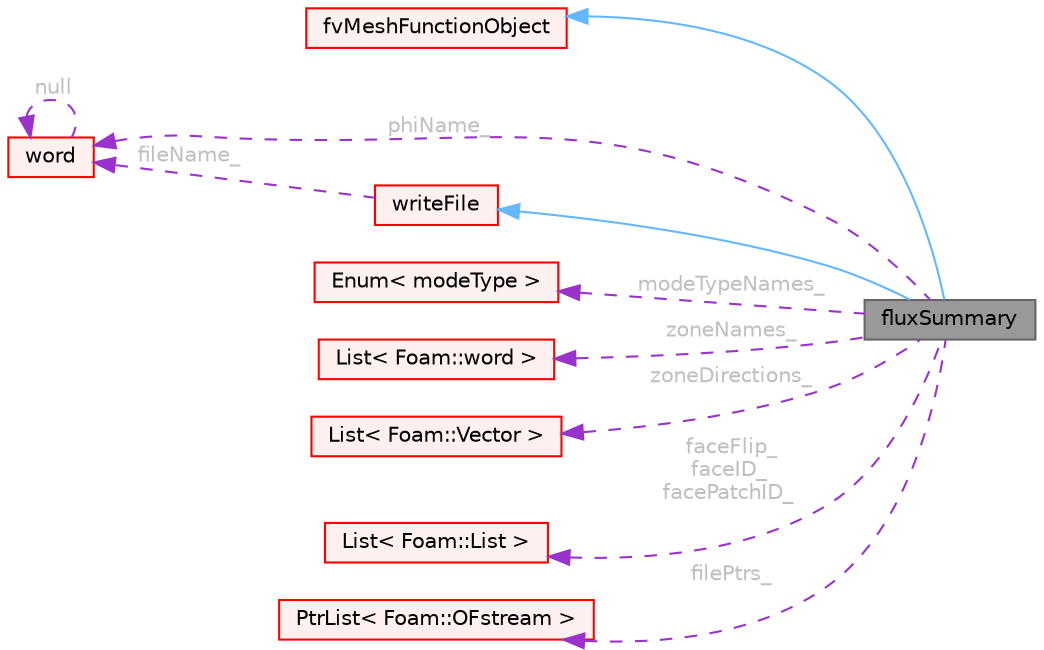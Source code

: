 digraph "fluxSummary"
{
 // LATEX_PDF_SIZE
  bgcolor="transparent";
  edge [fontname=Helvetica,fontsize=10,labelfontname=Helvetica,labelfontsize=10];
  node [fontname=Helvetica,fontsize=10,shape=box,height=0.2,width=0.4];
  rankdir="LR";
  Node1 [id="Node000001",label="fluxSummary",height=0.2,width=0.4,color="gray40", fillcolor="grey60", style="filled", fontcolor="black",tooltip="Computes the volumetric- or mass-flux information across selections of face zones."];
  Node2 -> Node1 [id="edge1_Node000001_Node000002",dir="back",color="steelblue1",style="solid",tooltip=" "];
  Node2 [id="Node000002",label="fvMeshFunctionObject",height=0.2,width=0.4,color="red", fillcolor="#FFF0F0", style="filled",URL="$classFoam_1_1functionObjects_1_1fvMeshFunctionObject.html",tooltip="Specialization of Foam::functionObject for an Foam::fvMesh, providing a reference to the Foam::fvMesh..."];
  Node76 -> Node1 [id="edge2_Node000001_Node000076",dir="back",color="steelblue1",style="solid",tooltip=" "];
  Node76 [id="Node000076",label="writeFile",height=0.2,width=0.4,color="red", fillcolor="#FFF0F0", style="filled",URL="$classFoam_1_1functionObjects_1_1writeFile.html",tooltip="Base class for writing single files from the function objects."];
  Node7 -> Node76 [id="edge3_Node000076_Node000007",dir="back",color="darkorchid3",style="dashed",tooltip=" ",label=" fileName_",fontcolor="grey" ];
  Node7 [id="Node000007",label="word",height=0.2,width=0.4,color="red", fillcolor="#FFF0F0", style="filled",URL="$classFoam_1_1word.html",tooltip="A class for handling words, derived from Foam::string."];
  Node7 -> Node7 [id="edge4_Node000007_Node000007",dir="back",color="darkorchid3",style="dashed",tooltip=" ",label=" null",fontcolor="grey" ];
  Node79 -> Node1 [id="edge5_Node000001_Node000079",dir="back",color="darkorchid3",style="dashed",tooltip=" ",label=" modeTypeNames_",fontcolor="grey" ];
  Node79 [id="Node000079",label="Enum\< modeType \>",height=0.2,width=0.4,color="red", fillcolor="#FFF0F0", style="filled",URL="$classFoam_1_1Enum.html",tooltip=" "];
  Node7 -> Node1 [id="edge6_Node000001_Node000007",dir="back",color="darkorchid3",style="dashed",tooltip=" ",label=" phiName_",fontcolor="grey" ];
  Node80 -> Node1 [id="edge7_Node000001_Node000080",dir="back",color="darkorchid3",style="dashed",tooltip=" ",label=" zoneNames_",fontcolor="grey" ];
  Node80 [id="Node000080",label="List\< Foam::word \>",height=0.2,width=0.4,color="red", fillcolor="#FFF0F0", style="filled",URL="$classFoam_1_1List.html",tooltip=" "];
  Node82 -> Node1 [id="edge8_Node000001_Node000082",dir="back",color="darkorchid3",style="dashed",tooltip=" ",label=" zoneDirections_",fontcolor="grey" ];
  Node82 [id="Node000082",label="List\< Foam::Vector \>",height=0.2,width=0.4,color="red", fillcolor="#FFF0F0", style="filled",URL="$classFoam_1_1List.html",tooltip=" "];
  Node84 -> Node1 [id="edge9_Node000001_Node000084",dir="back",color="darkorchid3",style="dashed",tooltip=" ",label=" faceFlip_\nfaceID_\nfacePatchID_",fontcolor="grey" ];
  Node84 [id="Node000084",label="List\< Foam::List \>",height=0.2,width=0.4,color="red", fillcolor="#FFF0F0", style="filled",URL="$classFoam_1_1List.html",tooltip=" "];
  Node86 -> Node1 [id="edge10_Node000001_Node000086",dir="back",color="darkorchid3",style="dashed",tooltip=" ",label=" filePtrs_",fontcolor="grey" ];
  Node86 [id="Node000086",label="PtrList\< Foam::OFstream \>",height=0.2,width=0.4,color="red", fillcolor="#FFF0F0", style="filled",URL="$classFoam_1_1PtrList.html",tooltip=" "];
}
